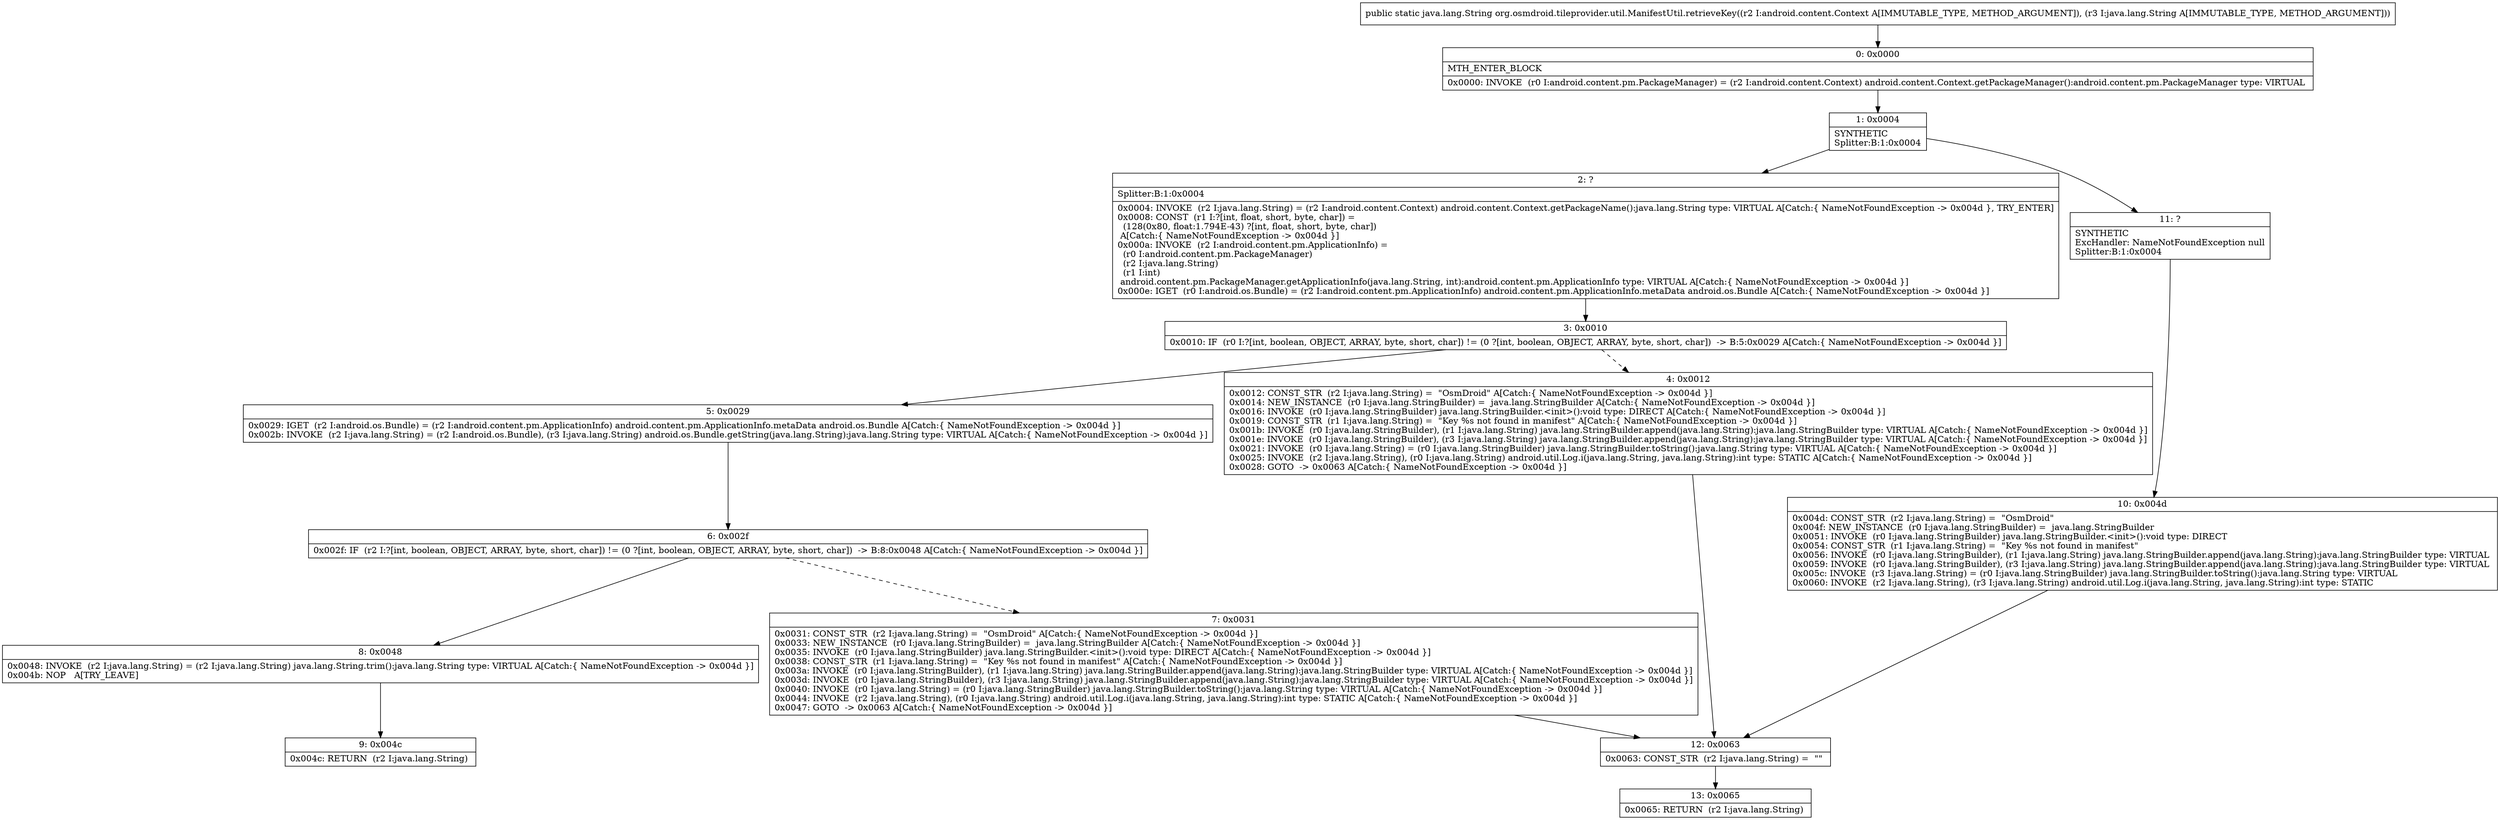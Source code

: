 digraph "CFG fororg.osmdroid.tileprovider.util.ManifestUtil.retrieveKey(Landroid\/content\/Context;Ljava\/lang\/String;)Ljava\/lang\/String;" {
Node_0 [shape=record,label="{0\:\ 0x0000|MTH_ENTER_BLOCK\l|0x0000: INVOKE  (r0 I:android.content.pm.PackageManager) = (r2 I:android.content.Context) android.content.Context.getPackageManager():android.content.pm.PackageManager type: VIRTUAL \l}"];
Node_1 [shape=record,label="{1\:\ 0x0004|SYNTHETIC\lSplitter:B:1:0x0004\l}"];
Node_2 [shape=record,label="{2\:\ ?|Splitter:B:1:0x0004\l|0x0004: INVOKE  (r2 I:java.lang.String) = (r2 I:android.content.Context) android.content.Context.getPackageName():java.lang.String type: VIRTUAL A[Catch:\{ NameNotFoundException \-\> 0x004d \}, TRY_ENTER]\l0x0008: CONST  (r1 I:?[int, float, short, byte, char]) = \l  (128(0x80, float:1.794E\-43) ?[int, float, short, byte, char])\l A[Catch:\{ NameNotFoundException \-\> 0x004d \}]\l0x000a: INVOKE  (r2 I:android.content.pm.ApplicationInfo) = \l  (r0 I:android.content.pm.PackageManager)\l  (r2 I:java.lang.String)\l  (r1 I:int)\l android.content.pm.PackageManager.getApplicationInfo(java.lang.String, int):android.content.pm.ApplicationInfo type: VIRTUAL A[Catch:\{ NameNotFoundException \-\> 0x004d \}]\l0x000e: IGET  (r0 I:android.os.Bundle) = (r2 I:android.content.pm.ApplicationInfo) android.content.pm.ApplicationInfo.metaData android.os.Bundle A[Catch:\{ NameNotFoundException \-\> 0x004d \}]\l}"];
Node_3 [shape=record,label="{3\:\ 0x0010|0x0010: IF  (r0 I:?[int, boolean, OBJECT, ARRAY, byte, short, char]) != (0 ?[int, boolean, OBJECT, ARRAY, byte, short, char])  \-\> B:5:0x0029 A[Catch:\{ NameNotFoundException \-\> 0x004d \}]\l}"];
Node_4 [shape=record,label="{4\:\ 0x0012|0x0012: CONST_STR  (r2 I:java.lang.String) =  \"OsmDroid\" A[Catch:\{ NameNotFoundException \-\> 0x004d \}]\l0x0014: NEW_INSTANCE  (r0 I:java.lang.StringBuilder) =  java.lang.StringBuilder A[Catch:\{ NameNotFoundException \-\> 0x004d \}]\l0x0016: INVOKE  (r0 I:java.lang.StringBuilder) java.lang.StringBuilder.\<init\>():void type: DIRECT A[Catch:\{ NameNotFoundException \-\> 0x004d \}]\l0x0019: CONST_STR  (r1 I:java.lang.String) =  \"Key %s not found in manifest\" A[Catch:\{ NameNotFoundException \-\> 0x004d \}]\l0x001b: INVOKE  (r0 I:java.lang.StringBuilder), (r1 I:java.lang.String) java.lang.StringBuilder.append(java.lang.String):java.lang.StringBuilder type: VIRTUAL A[Catch:\{ NameNotFoundException \-\> 0x004d \}]\l0x001e: INVOKE  (r0 I:java.lang.StringBuilder), (r3 I:java.lang.String) java.lang.StringBuilder.append(java.lang.String):java.lang.StringBuilder type: VIRTUAL A[Catch:\{ NameNotFoundException \-\> 0x004d \}]\l0x0021: INVOKE  (r0 I:java.lang.String) = (r0 I:java.lang.StringBuilder) java.lang.StringBuilder.toString():java.lang.String type: VIRTUAL A[Catch:\{ NameNotFoundException \-\> 0x004d \}]\l0x0025: INVOKE  (r2 I:java.lang.String), (r0 I:java.lang.String) android.util.Log.i(java.lang.String, java.lang.String):int type: STATIC A[Catch:\{ NameNotFoundException \-\> 0x004d \}]\l0x0028: GOTO  \-\> 0x0063 A[Catch:\{ NameNotFoundException \-\> 0x004d \}]\l}"];
Node_5 [shape=record,label="{5\:\ 0x0029|0x0029: IGET  (r2 I:android.os.Bundle) = (r2 I:android.content.pm.ApplicationInfo) android.content.pm.ApplicationInfo.metaData android.os.Bundle A[Catch:\{ NameNotFoundException \-\> 0x004d \}]\l0x002b: INVOKE  (r2 I:java.lang.String) = (r2 I:android.os.Bundle), (r3 I:java.lang.String) android.os.Bundle.getString(java.lang.String):java.lang.String type: VIRTUAL A[Catch:\{ NameNotFoundException \-\> 0x004d \}]\l}"];
Node_6 [shape=record,label="{6\:\ 0x002f|0x002f: IF  (r2 I:?[int, boolean, OBJECT, ARRAY, byte, short, char]) != (0 ?[int, boolean, OBJECT, ARRAY, byte, short, char])  \-\> B:8:0x0048 A[Catch:\{ NameNotFoundException \-\> 0x004d \}]\l}"];
Node_7 [shape=record,label="{7\:\ 0x0031|0x0031: CONST_STR  (r2 I:java.lang.String) =  \"OsmDroid\" A[Catch:\{ NameNotFoundException \-\> 0x004d \}]\l0x0033: NEW_INSTANCE  (r0 I:java.lang.StringBuilder) =  java.lang.StringBuilder A[Catch:\{ NameNotFoundException \-\> 0x004d \}]\l0x0035: INVOKE  (r0 I:java.lang.StringBuilder) java.lang.StringBuilder.\<init\>():void type: DIRECT A[Catch:\{ NameNotFoundException \-\> 0x004d \}]\l0x0038: CONST_STR  (r1 I:java.lang.String) =  \"Key %s not found in manifest\" A[Catch:\{ NameNotFoundException \-\> 0x004d \}]\l0x003a: INVOKE  (r0 I:java.lang.StringBuilder), (r1 I:java.lang.String) java.lang.StringBuilder.append(java.lang.String):java.lang.StringBuilder type: VIRTUAL A[Catch:\{ NameNotFoundException \-\> 0x004d \}]\l0x003d: INVOKE  (r0 I:java.lang.StringBuilder), (r3 I:java.lang.String) java.lang.StringBuilder.append(java.lang.String):java.lang.StringBuilder type: VIRTUAL A[Catch:\{ NameNotFoundException \-\> 0x004d \}]\l0x0040: INVOKE  (r0 I:java.lang.String) = (r0 I:java.lang.StringBuilder) java.lang.StringBuilder.toString():java.lang.String type: VIRTUAL A[Catch:\{ NameNotFoundException \-\> 0x004d \}]\l0x0044: INVOKE  (r2 I:java.lang.String), (r0 I:java.lang.String) android.util.Log.i(java.lang.String, java.lang.String):int type: STATIC A[Catch:\{ NameNotFoundException \-\> 0x004d \}]\l0x0047: GOTO  \-\> 0x0063 A[Catch:\{ NameNotFoundException \-\> 0x004d \}]\l}"];
Node_8 [shape=record,label="{8\:\ 0x0048|0x0048: INVOKE  (r2 I:java.lang.String) = (r2 I:java.lang.String) java.lang.String.trim():java.lang.String type: VIRTUAL A[Catch:\{ NameNotFoundException \-\> 0x004d \}]\l0x004b: NOP   A[TRY_LEAVE]\l}"];
Node_9 [shape=record,label="{9\:\ 0x004c|0x004c: RETURN  (r2 I:java.lang.String) \l}"];
Node_10 [shape=record,label="{10\:\ 0x004d|0x004d: CONST_STR  (r2 I:java.lang.String) =  \"OsmDroid\" \l0x004f: NEW_INSTANCE  (r0 I:java.lang.StringBuilder) =  java.lang.StringBuilder \l0x0051: INVOKE  (r0 I:java.lang.StringBuilder) java.lang.StringBuilder.\<init\>():void type: DIRECT \l0x0054: CONST_STR  (r1 I:java.lang.String) =  \"Key %s not found in manifest\" \l0x0056: INVOKE  (r0 I:java.lang.StringBuilder), (r1 I:java.lang.String) java.lang.StringBuilder.append(java.lang.String):java.lang.StringBuilder type: VIRTUAL \l0x0059: INVOKE  (r0 I:java.lang.StringBuilder), (r3 I:java.lang.String) java.lang.StringBuilder.append(java.lang.String):java.lang.StringBuilder type: VIRTUAL \l0x005c: INVOKE  (r3 I:java.lang.String) = (r0 I:java.lang.StringBuilder) java.lang.StringBuilder.toString():java.lang.String type: VIRTUAL \l0x0060: INVOKE  (r2 I:java.lang.String), (r3 I:java.lang.String) android.util.Log.i(java.lang.String, java.lang.String):int type: STATIC \l}"];
Node_11 [shape=record,label="{11\:\ ?|SYNTHETIC\lExcHandler: NameNotFoundException null\lSplitter:B:1:0x0004\l}"];
Node_12 [shape=record,label="{12\:\ 0x0063|0x0063: CONST_STR  (r2 I:java.lang.String) =  \"\" \l}"];
Node_13 [shape=record,label="{13\:\ 0x0065|0x0065: RETURN  (r2 I:java.lang.String) \l}"];
MethodNode[shape=record,label="{public static java.lang.String org.osmdroid.tileprovider.util.ManifestUtil.retrieveKey((r2 I:android.content.Context A[IMMUTABLE_TYPE, METHOD_ARGUMENT]), (r3 I:java.lang.String A[IMMUTABLE_TYPE, METHOD_ARGUMENT])) }"];
MethodNode -> Node_0;
Node_0 -> Node_1;
Node_1 -> Node_2;
Node_1 -> Node_11;
Node_2 -> Node_3;
Node_3 -> Node_4[style=dashed];
Node_3 -> Node_5;
Node_4 -> Node_12;
Node_5 -> Node_6;
Node_6 -> Node_7[style=dashed];
Node_6 -> Node_8;
Node_7 -> Node_12;
Node_8 -> Node_9;
Node_10 -> Node_12;
Node_11 -> Node_10;
Node_12 -> Node_13;
}

